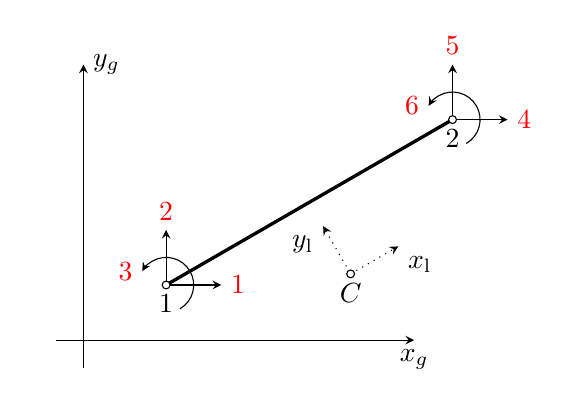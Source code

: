 \tikzstyle{elemnode} = [draw,thin,circle,inner sep=1,fill=white]
\tikzstyle{dofstyle} = [red]
\tikzstyle{nodestyle} = [black]

\begin{tikzpicture}[scale=7,>=stealth]
 \coordinate (b) at (0.15,0.1);
 \newcommand{\beamlength}{0.6};

 \draw[->] (-0.05,0) -- (0.6,0) node[below,at end] {$x_g$};
 \draw[->] (0,-0.05) -- (0,0.5) node[right,at end] {$y_g$};

 \draw[very thick] (b) -- +(30:\beamlength)
    coordinate[midway] (bmid)
    coordinate[at end] (bend);

 \draw[dotted,<-] (bmid)++(-60:0.05) node[below left] {$y_\mathrm{l}$} -- +(-60:0.1) coordinate (bmid2);
 \draw[dotted,->] (bmid2) -- +(30:0.1) node[below right] {$x_\mathrm{l}$};
 \node[elemnode] at (bmid2) {};
 \node[below] at (bmid2) {$C$};

 \draw[thin,->] (b) -- +(0:0.1) node[right, dofstyle] {1};
 \draw[thin,->] (b) -- +(90:0.1) node[above, dofstyle] {2};
 \draw[thin,->] (bend) -- +(0:0.1) node[right, dofstyle] {4};
 \draw[thin,->] (bend) -- +(90:0.1) node[above, dofstyle] {5};
 \draw[thin,->] (b)++(-60:0.05) arc (-60:150:0.05) node[left, dofstyle] {3};
 \draw[thin,->] (bend)++(-60:0.05) arc (-60:150:0.05) node[left, dofstyle] {6};

 \node[elemnode] at (b) {}; \node[below, nodestyle] at (b) {1};
 \node[elemnode] at (bend) {}; \node[below, nodestyle] at (bend) {2};
\end{tikzpicture}

